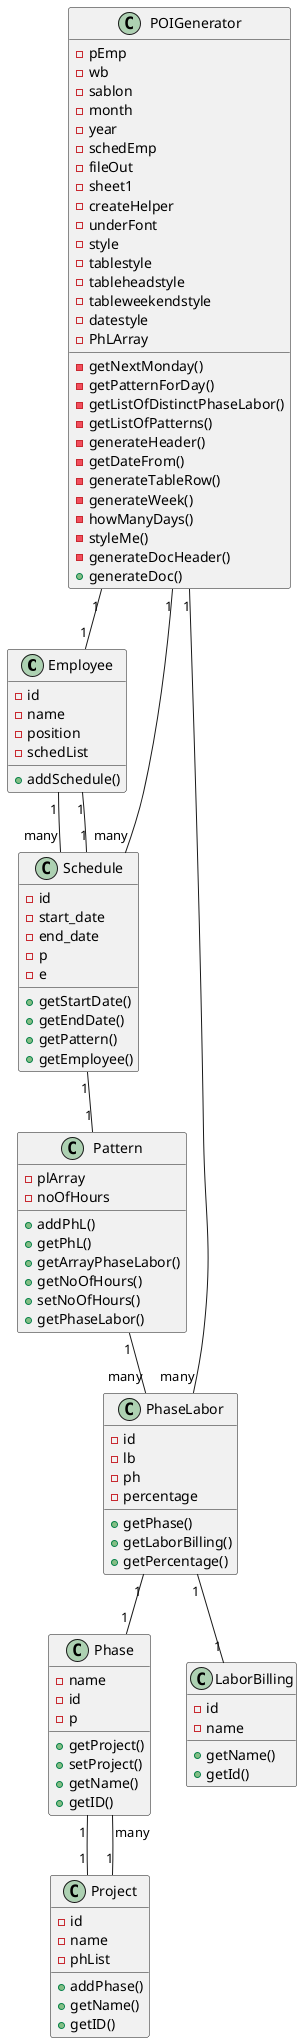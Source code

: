 @startuml

class Employee {
  - id
  - name
  - position
  - schedList
  + addSchedule()
}

class Schedule {
  - id
  - start_date
  - end_date
  - p
  - e
  + getStartDate()
  + getEndDate()
  + getPattern()
  + getEmployee()
}

class Pattern {
  - plArray
  - noOfHours
  + addPhL()
  + getPhL()
  + getArrayPhaseLabor()
  + getNoOfHours()
  + setNoOfHours()
  + getPhaseLabor()
}

class PhaseLabor {
  - id
  - lb
  - ph
  - percentage
  + getPhase()
  + getLaborBilling()
  + getPercentage()
}

class Phase {
  - name
  - id
  - p
  + getProject()
  + setProject()
  + getName()
  + getID()
}

class LaborBilling {
  - id
  - name
  + getName()
  + getId()
}

class Project {
  - id
  - name
  - phList
  + addPhase()
  + getName()
  + getID()
}

class POIGenerator {
  - pEmp
  - wb
  - sablon
  - month
  - year
  - schedEmp
  - fileOut
  - sheet1
  - createHelper
  - underFont
  - style
  - tablestyle
  - tableheadstyle
  - tableweekendstyle
  - datestyle
  - PhLArray
  - getNextMonday()
  - getPatternForDay()
  - getListOfDistinctPhaseLabor()
  - getListOfPatterns()
  - generateHeader()
  - getDateFrom()
  - generateTableRow()
  - generateWeek()
  - howManyDays()
  - styleMe()
  - generateDocHeader()
  + generateDoc()
}

Employee "1" -- "many" Schedule
Schedule "1" -- "1" Pattern
Schedule "1" -- "1" Employee
Pattern "1" -- "many" PhaseLabor
PhaseLabor "1" -- "1" LaborBilling
PhaseLabor "1" -- "1" Phase
Phase "1" -- "1" Project
Project "1" -- "many" Phase
POIGenerator "1" -- "1" Employee
POIGenerator "1" -- "many" Schedule
POIGenerator "1" -- "many" PhaseLabor

@enduml

